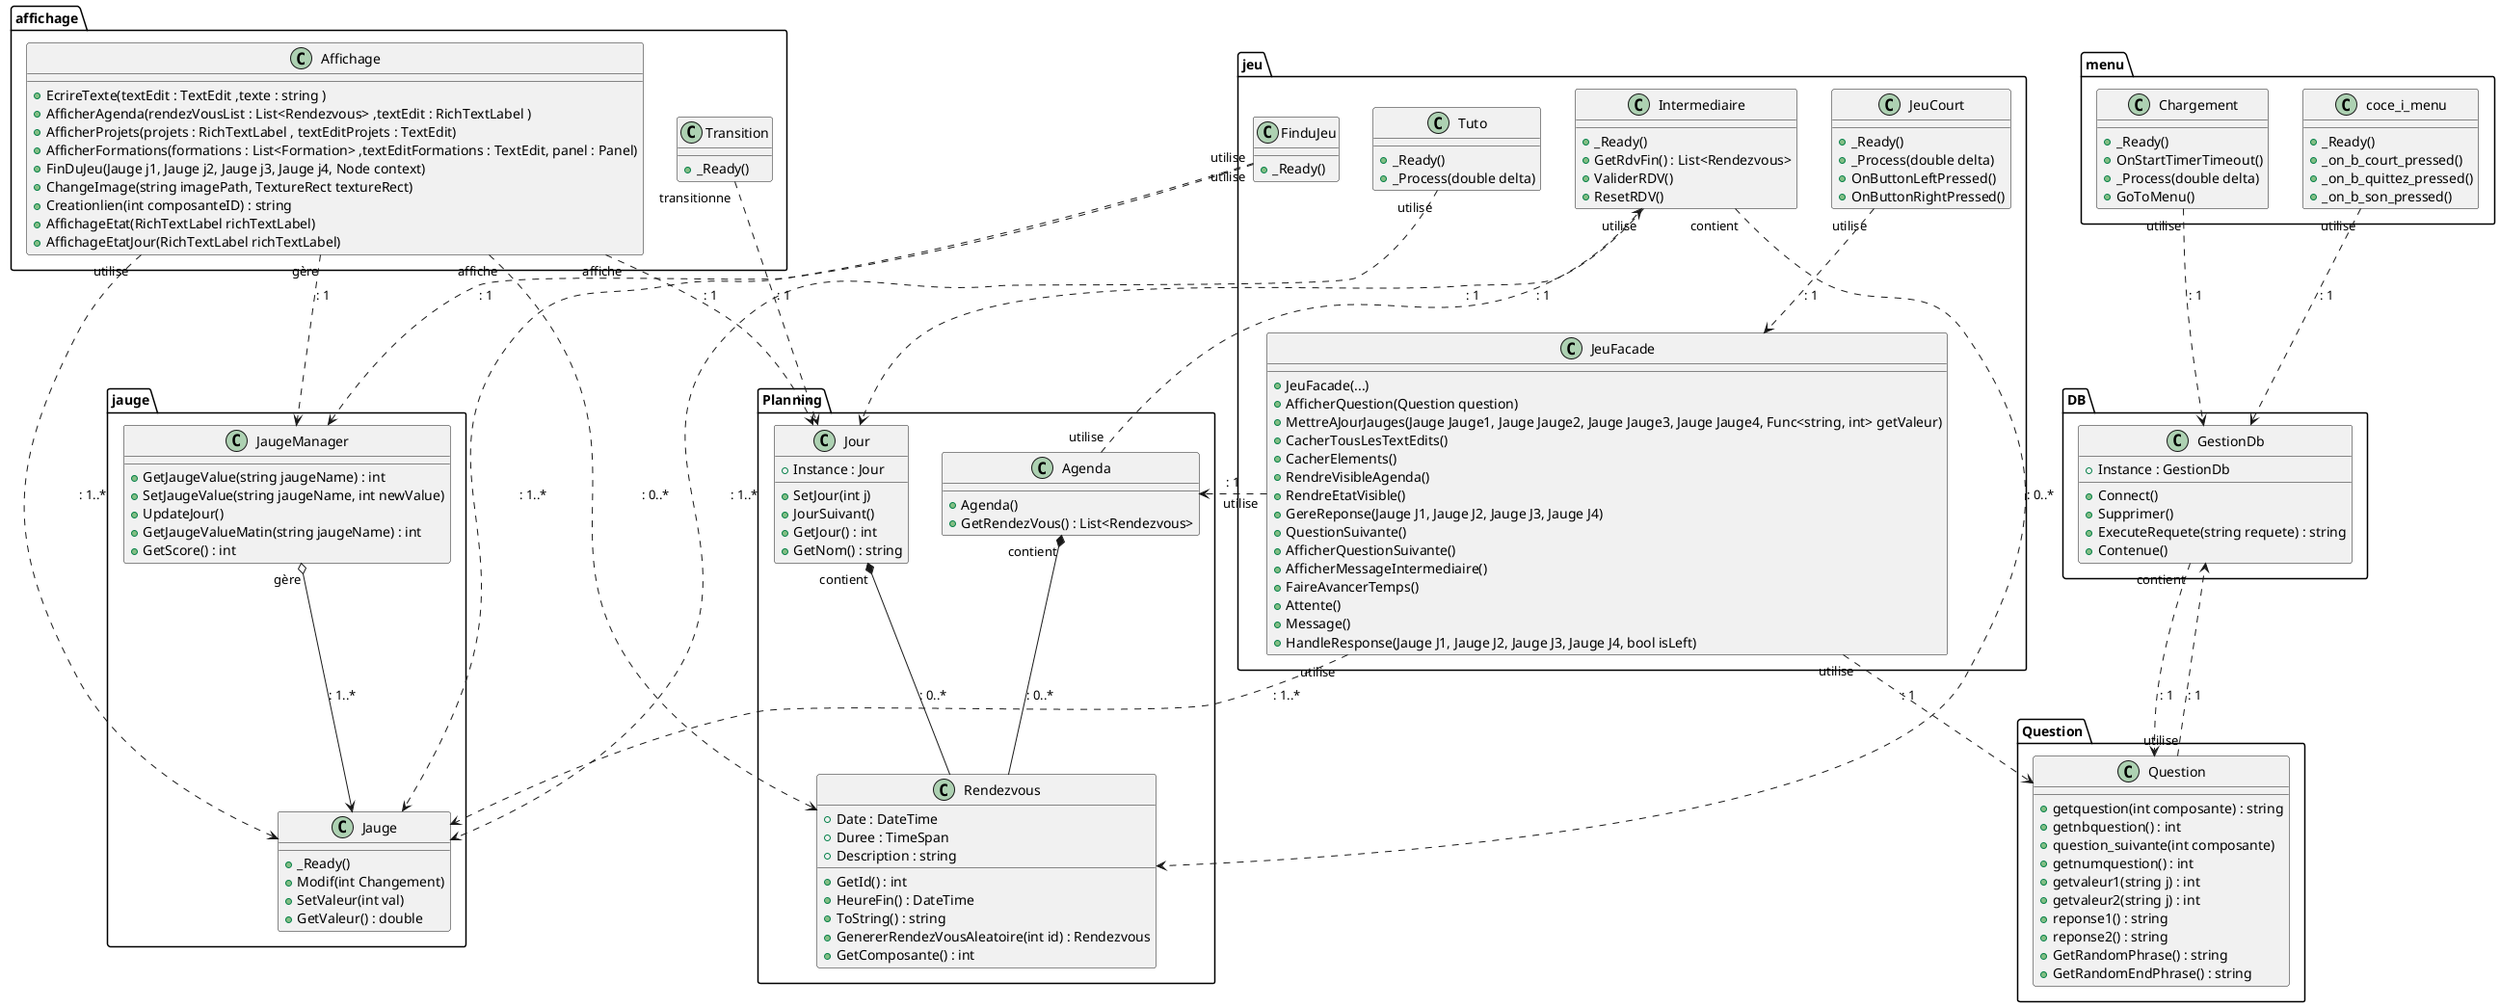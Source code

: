 @startuml uml

Package affichage {
    class Affichage {
        +EcrireTexte(textEdit : TextEdit ,texte : string )
        +AfficherAgenda(rendezVousList : List<Rendezvous> ,textEdit : RichTextLabel )
        +AfficherProjets(projets : RichTextLabel , textEditProjets : TextEdit)
        +AfficherFormations(formations : List<Formation> ,textEditFormations : TextEdit, panel : Panel)
        +FinDuJeu(Jauge j1, Jauge j2, Jauge j3, Jauge j4, Node context)
        +ChangeImage(string imagePath, TextureRect textureRect)
        +Creationlien(int composanteID) : string
        +AffichageEtat(RichTextLabel richTextLabel)
        +AffichageEtatJour(RichTextLabel richTextLabel)
    }

    class Transition {
        +_Ready()
    }
}

Package DB {
    class GestionDb {
        +Instance : GestionDb
        +Connect()
        +Supprimer()
        +ExecuteRequete(string requete) : string
        +Contenue()
    }
}

Package jauge {
    class Jauge {
        +_Ready()
        +Modif(int Changement)
        +SetValeur(int val)
        +GetValeur() : double
    }

    class JaugeManager {
        +GetJaugeValue(string jaugeName) : int
        +SetJaugeValue(string jaugeName, int newValue)
        +UpdateJour()
        +GetJaugeValueMatin(string jaugeName) : int
        +GetScore() : int
    }
}

Package jeu {
    class FinduJeu {
        +_Ready()
    }

    class Intermediaire {
        +_Ready()
        +GetRdvFin() : List<Rendezvous>
        +ValiderRDV()
        +ResetRDV()
    }

    class JeuCourt {
        +_Ready()
        +_Process(double delta)
        +OnButtonLeftPressed()
        +OnButtonRightPressed()
    }

    class JeuFacade {
        +JeuFacade(...)
        +AfficherQuestion(Question question)
        +MettreAJourJauges(Jauge Jauge1, Jauge Jauge2, Jauge Jauge3, Jauge Jauge4, Func<string, int> getValeur)
        +CacherTousLesTextEdits()
        +CacherElements()
        +RendreVisibleAgenda()
        +RendreEtatVisible()
        +GereReponse(Jauge J1, Jauge J2, Jauge J3, Jauge J4)
        +QuestionSuivante()
        +AfficherQuestionSuivante()
        +AfficherMessageIntermediaire()
        +FaireAvancerTemps()
        +Attente()
        +Message()
        +HandleResponse(Jauge J1, Jauge J2, Jauge J3, Jauge J4, bool isLeft)
    }

    class Tuto {
        +_Ready()
        +_Process(double delta)
    }
}

Package menu {
    class Chargement {
        +_Ready()
        +OnStartTimerTimeout()
        +_Process(double delta)
        +GoToMenu()
    }

    class coce_i_menu {
        +_Ready()
        +_on_b_court_pressed()
        +_on_b_quittez_pressed()
        +_on_b_son_pressed()
    }
}

Package Planning {
    class Agenda {
        +Agenda()
        +GetRendezVous() : List<Rendezvous>
    }

    class Jour {
        +Instance : Jour
        +SetJour(int j)
        +JourSuivant()
        +GetJour() : int
        +GetNom() : string
    }

    class Rendezvous {
        +Date : DateTime
        +Duree : TimeSpan
        +Description : string
        +GetId() : int
        +HeureFin() : DateTime
        +ToString() : string
        +GenererRendezVousAleatoire(int id) : Rendezvous
        +GetComposante() : int
    }
}

Package Question {
    class Question {
        +getquestion(int composante) : string
        +getnbquestion() : int
        +question_suivante(int composante)
        +getnumquestion() : int
        +getvaleur1(string j) : int
        +getvaleur2(string j) : int
        +reponse1() : string
        +reponse2() : string
        +GetRandomPhrase() : string
        +GetRandomEndPhrase() : string
    }
}

affichage.Affichage ..> Planning.Rendezvous : "affiche" : 0..*
affichage.Affichage ..> jauge.Jauge : "utilise" : 1..*
affichage.Affichage ..> jauge.JaugeManager : "gère" : 1
affichage.Affichage ..> Planning.Jour : "affiche" : 1
affichage.Transition ..> Planning.Jour : "transitionne" : 1
DB.GestionDb ..> Question.Question : "contient" : 1
jauge.JaugeManager o--> jauge.Jauge : "gère" : 1..*
jeu.FinduJeu ..> jauge.JaugeManager : "utilise" : 1
jeu.FinduJeu ..> jauge.Jauge : "utilise" : 1..*
jeu.Intermediaire ..> Planning.Rendezvous : "contient" : 0..*
jeu.Intermediaire ..> Planning.Jour : "utilise" : 1
jeu.JeuCourt ..> jeu.JeuFacade : "utilise" : 1
jeu.JeuFacade ..> Planning.Agenda : "utilise" : 1
jeu.JeuFacade ..> jauge.Jauge : "utilise" : 1..*
jeu.JeuFacade ..> Question.Question : "utilise" : 1
jeu.Tuto ..> jauge.Jauge : "utilise" : 1..*
menu.Chargement ..> DB.GestionDb : "utilise" : 1
menu.coce_i_menu ..> DB.GestionDb : "utilise" : 1
Planning.Agenda *-- Planning.Rendezvous : "contient" : 0..*
Planning.Agenda ..> jeu.Intermediaire : "utilise" : 1
Planning.Jour *-- Planning.Rendezvous : "contient" : 0..*
Question.Question ..> DB.GestionDb : "utilise" : 1


@enduml